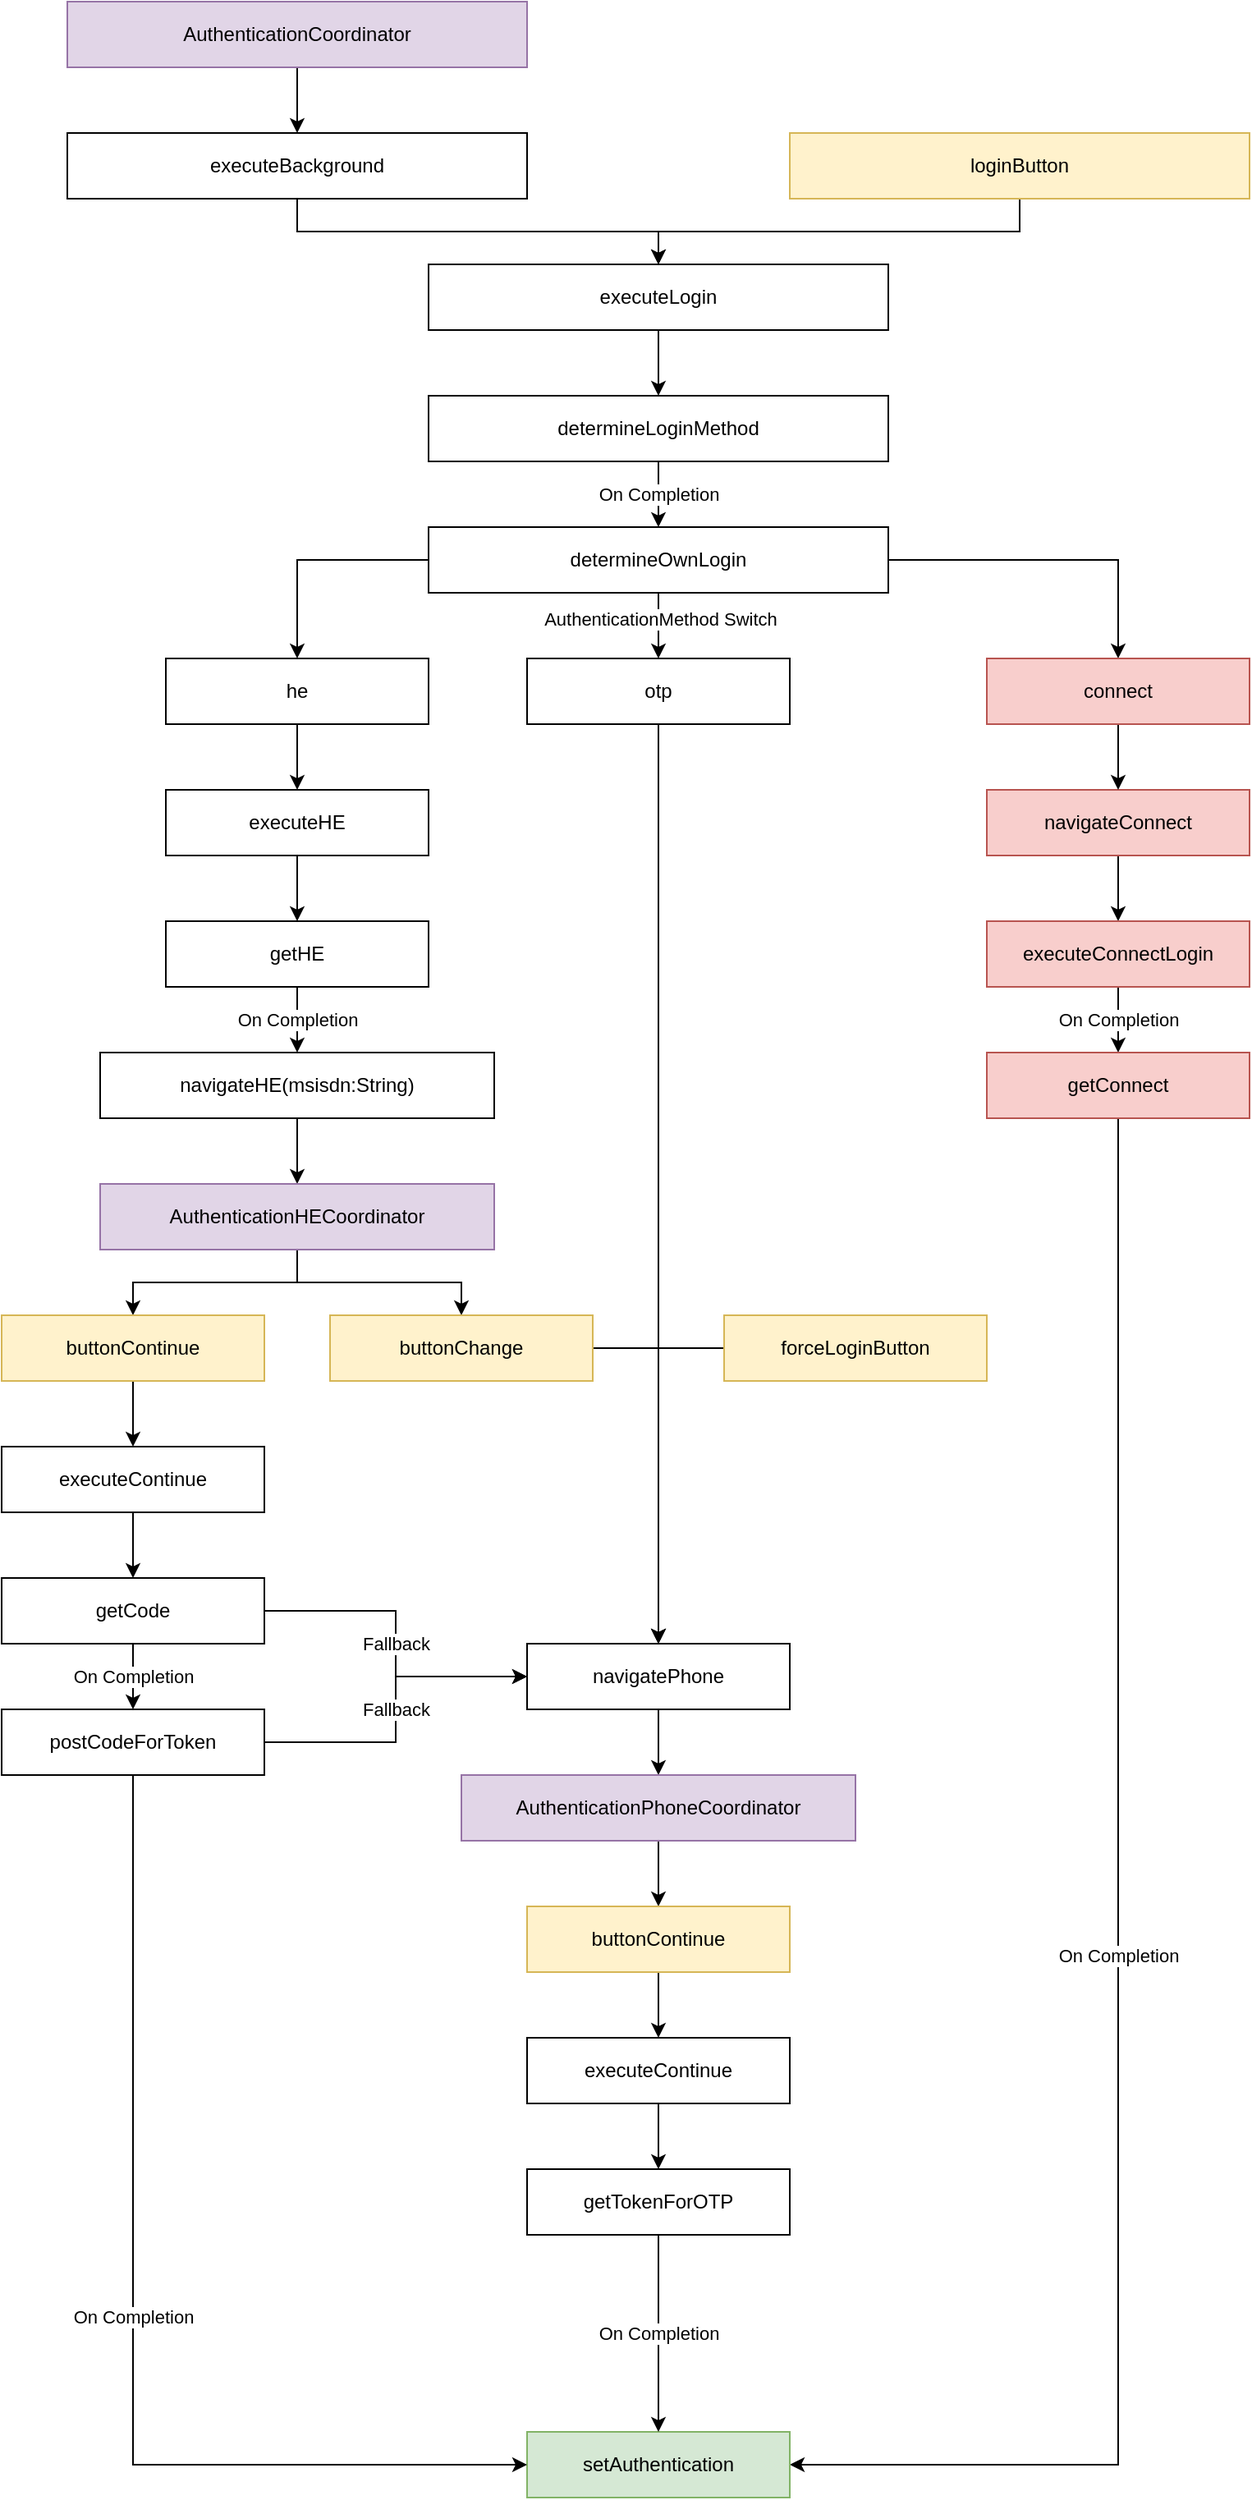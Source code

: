 <mxfile version="21.6.1" type="github">
  <diagram name="Page-1" id="DjaxHwDUr4pckMfMvKmT">
    <mxGraphModel dx="1434" dy="771" grid="1" gridSize="10" guides="1" tooltips="1" connect="1" arrows="1" fold="1" page="1" pageScale="1" pageWidth="827" pageHeight="1169" math="0" shadow="0">
      <root>
        <mxCell id="0" />
        <mxCell id="1" parent="0" />
        <mxCell id="yMz5hPpZdlbzewgeg3ee-5" value="" style="edgeStyle=orthogonalEdgeStyle;rounded=0;orthogonalLoop=1;jettySize=auto;html=1;" edge="1" parent="1" source="yMz5hPpZdlbzewgeg3ee-1" target="yMz5hPpZdlbzewgeg3ee-2">
          <mxGeometry relative="1" as="geometry" />
        </mxCell>
        <mxCell id="yMz5hPpZdlbzewgeg3ee-1" value="AuthenticationCoordinator" style="rounded=0;whiteSpace=wrap;html=1;fillColor=#e1d5e7;strokeColor=#9673a6;" vertex="1" parent="1">
          <mxGeometry x="40" y="40" width="280" height="40" as="geometry" />
        </mxCell>
        <mxCell id="yMz5hPpZdlbzewgeg3ee-13" style="edgeStyle=orthogonalEdgeStyle;rounded=0;orthogonalLoop=1;jettySize=auto;html=1;entryX=0.5;entryY=0;entryDx=0;entryDy=0;" edge="1" parent="1" source="yMz5hPpZdlbzewgeg3ee-2" target="yMz5hPpZdlbzewgeg3ee-9">
          <mxGeometry relative="1" as="geometry" />
        </mxCell>
        <mxCell id="yMz5hPpZdlbzewgeg3ee-2" value="executeBackground" style="rounded=0;whiteSpace=wrap;html=1;" vertex="1" parent="1">
          <mxGeometry x="40" y="120" width="280" height="40" as="geometry" />
        </mxCell>
        <mxCell id="yMz5hPpZdlbzewgeg3ee-15" value="" style="edgeStyle=orthogonalEdgeStyle;rounded=0;orthogonalLoop=1;jettySize=auto;html=1;" edge="1" parent="1" source="yMz5hPpZdlbzewgeg3ee-9" target="yMz5hPpZdlbzewgeg3ee-14">
          <mxGeometry relative="1" as="geometry" />
        </mxCell>
        <mxCell id="yMz5hPpZdlbzewgeg3ee-9" value="executeLogin" style="rounded=0;whiteSpace=wrap;html=1;" vertex="1" parent="1">
          <mxGeometry x="260" y="200" width="280" height="40" as="geometry" />
        </mxCell>
        <mxCell id="yMz5hPpZdlbzewgeg3ee-12" value="" style="edgeStyle=orthogonalEdgeStyle;rounded=0;orthogonalLoop=1;jettySize=auto;html=1;" edge="1" parent="1" source="yMz5hPpZdlbzewgeg3ee-11" target="yMz5hPpZdlbzewgeg3ee-9">
          <mxGeometry relative="1" as="geometry" />
        </mxCell>
        <mxCell id="yMz5hPpZdlbzewgeg3ee-11" value="loginButton" style="rounded=0;whiteSpace=wrap;html=1;fillColor=#fff2cc;strokeColor=#d6b656;" vertex="1" parent="1">
          <mxGeometry x="480" y="120" width="280" height="40" as="geometry" />
        </mxCell>
        <mxCell id="yMz5hPpZdlbzewgeg3ee-20" value="On Completion" style="edgeStyle=orthogonalEdgeStyle;rounded=0;orthogonalLoop=1;jettySize=auto;html=1;" edge="1" parent="1" source="yMz5hPpZdlbzewgeg3ee-14" target="yMz5hPpZdlbzewgeg3ee-16">
          <mxGeometry relative="1" as="geometry" />
        </mxCell>
        <mxCell id="yMz5hPpZdlbzewgeg3ee-14" value="determineLoginMethod" style="rounded=0;whiteSpace=wrap;html=1;" vertex="1" parent="1">
          <mxGeometry x="260" y="280" width="280" height="40" as="geometry" />
        </mxCell>
        <mxCell id="yMz5hPpZdlbzewgeg3ee-23" value="" style="edgeStyle=orthogonalEdgeStyle;rounded=0;orthogonalLoop=1;jettySize=auto;html=1;" edge="1" parent="1" source="yMz5hPpZdlbzewgeg3ee-16" target="yMz5hPpZdlbzewgeg3ee-19">
          <mxGeometry relative="1" as="geometry" />
        </mxCell>
        <mxCell id="yMz5hPpZdlbzewgeg3ee-49" value="AuthenticationMethod Switch" style="edgeLabel;html=1;align=center;verticalAlign=middle;resizable=0;points=[];" vertex="1" connectable="0" parent="yMz5hPpZdlbzewgeg3ee-23">
          <mxGeometry x="-0.2" y="1" relative="1" as="geometry">
            <mxPoint as="offset" />
          </mxGeometry>
        </mxCell>
        <mxCell id="yMz5hPpZdlbzewgeg3ee-52" style="edgeStyle=orthogonalEdgeStyle;rounded=0;orthogonalLoop=1;jettySize=auto;html=1;entryX=0.5;entryY=0;entryDx=0;entryDy=0;exitX=1;exitY=0.5;exitDx=0;exitDy=0;" edge="1" parent="1" source="yMz5hPpZdlbzewgeg3ee-16" target="yMz5hPpZdlbzewgeg3ee-46">
          <mxGeometry relative="1" as="geometry" />
        </mxCell>
        <mxCell id="yMz5hPpZdlbzewgeg3ee-53" style="edgeStyle=orthogonalEdgeStyle;rounded=0;orthogonalLoop=1;jettySize=auto;html=1;entryX=0.5;entryY=0;entryDx=0;entryDy=0;exitX=0;exitY=0.5;exitDx=0;exitDy=0;" edge="1" parent="1" source="yMz5hPpZdlbzewgeg3ee-16" target="yMz5hPpZdlbzewgeg3ee-45">
          <mxGeometry relative="1" as="geometry" />
        </mxCell>
        <mxCell id="yMz5hPpZdlbzewgeg3ee-16" value="determineOwnLogin" style="rounded=0;whiteSpace=wrap;html=1;" vertex="1" parent="1">
          <mxGeometry x="260" y="360" width="280" height="40" as="geometry" />
        </mxCell>
        <mxCell id="yMz5hPpZdlbzewgeg3ee-42" value="" style="edgeStyle=orthogonalEdgeStyle;rounded=0;orthogonalLoop=1;jettySize=auto;html=1;" edge="1" parent="1" source="yMz5hPpZdlbzewgeg3ee-18" target="yMz5hPpZdlbzewgeg3ee-41">
          <mxGeometry relative="1" as="geometry" />
        </mxCell>
        <mxCell id="yMz5hPpZdlbzewgeg3ee-18" value="executeHE" style="rounded=0;whiteSpace=wrap;html=1;" vertex="1" parent="1">
          <mxGeometry x="100" y="520" width="160" height="40" as="geometry" />
        </mxCell>
        <mxCell id="yMz5hPpZdlbzewgeg3ee-34" style="edgeStyle=orthogonalEdgeStyle;rounded=0;orthogonalLoop=1;jettySize=auto;html=1;entryX=0.5;entryY=0;entryDx=0;entryDy=0;" edge="1" parent="1" source="yMz5hPpZdlbzewgeg3ee-21" target="yMz5hPpZdlbzewgeg3ee-33">
          <mxGeometry relative="1" as="geometry" />
        </mxCell>
        <mxCell id="yMz5hPpZdlbzewgeg3ee-21" value="navigateConnect" style="rounded=0;whiteSpace=wrap;html=1;fillColor=#f8cecc;strokeColor=#b85450;" vertex="1" parent="1">
          <mxGeometry x="600" y="520" width="160" height="40" as="geometry" />
        </mxCell>
        <mxCell id="yMz5hPpZdlbzewgeg3ee-76" style="edgeStyle=orthogonalEdgeStyle;rounded=0;orthogonalLoop=1;jettySize=auto;html=1;entryX=0.5;entryY=0;entryDx=0;entryDy=0;" edge="1" parent="1" source="yMz5hPpZdlbzewgeg3ee-19" target="yMz5hPpZdlbzewgeg3ee-62">
          <mxGeometry relative="1" as="geometry" />
        </mxCell>
        <mxCell id="yMz5hPpZdlbzewgeg3ee-19" value="otp" style="rounded=0;whiteSpace=wrap;html=1;" vertex="1" parent="1">
          <mxGeometry x="320" y="440" width="160" height="40" as="geometry" />
        </mxCell>
        <mxCell id="yMz5hPpZdlbzewgeg3ee-47" value="On Completion" style="edgeStyle=orthogonalEdgeStyle;rounded=0;orthogonalLoop=1;jettySize=auto;html=1;" edge="1" parent="1" source="yMz5hPpZdlbzewgeg3ee-33" target="yMz5hPpZdlbzewgeg3ee-36">
          <mxGeometry relative="1" as="geometry" />
        </mxCell>
        <mxCell id="yMz5hPpZdlbzewgeg3ee-33" value="executeConnectLogin" style="rounded=0;whiteSpace=wrap;html=1;fillColor=#f8cecc;strokeColor=#b85450;" vertex="1" parent="1">
          <mxGeometry x="600" y="600" width="160" height="40" as="geometry" />
        </mxCell>
        <mxCell id="yMz5hPpZdlbzewgeg3ee-40" value="On Completion" style="edgeStyle=orthogonalEdgeStyle;rounded=0;orthogonalLoop=1;jettySize=auto;html=1;exitX=0.5;exitY=1;exitDx=0;exitDy=0;entryX=1;entryY=0.5;entryDx=0;entryDy=0;" edge="1" parent="1" source="yMz5hPpZdlbzewgeg3ee-36" target="yMz5hPpZdlbzewgeg3ee-39">
          <mxGeometry relative="1" as="geometry">
            <mxPoint x="610" y="1550" as="targetPoint" />
            <Array as="points">
              <mxPoint x="680" y="1540" />
            </Array>
          </mxGeometry>
        </mxCell>
        <mxCell id="yMz5hPpZdlbzewgeg3ee-36" value="getConnect" style="rounded=0;whiteSpace=wrap;html=1;fillColor=#f8cecc;strokeColor=#b85450;" vertex="1" parent="1">
          <mxGeometry x="600" y="680" width="160" height="40" as="geometry" />
        </mxCell>
        <mxCell id="yMz5hPpZdlbzewgeg3ee-39" value="setAuthentication" style="rounded=0;whiteSpace=wrap;html=1;fillColor=#d5e8d4;strokeColor=#82b366;" vertex="1" parent="1">
          <mxGeometry x="320" y="1520" width="160" height="40" as="geometry" />
        </mxCell>
        <mxCell id="yMz5hPpZdlbzewgeg3ee-44" value="On Completion" style="edgeStyle=orthogonalEdgeStyle;rounded=0;orthogonalLoop=1;jettySize=auto;html=1;" edge="1" parent="1" source="yMz5hPpZdlbzewgeg3ee-41" target="yMz5hPpZdlbzewgeg3ee-43">
          <mxGeometry relative="1" as="geometry" />
        </mxCell>
        <mxCell id="yMz5hPpZdlbzewgeg3ee-41" value="getHE" style="rounded=0;whiteSpace=wrap;html=1;" vertex="1" parent="1">
          <mxGeometry x="100" y="600" width="160" height="40" as="geometry" />
        </mxCell>
        <mxCell id="yMz5hPpZdlbzewgeg3ee-55" value="" style="edgeStyle=orthogonalEdgeStyle;rounded=0;orthogonalLoop=1;jettySize=auto;html=1;" edge="1" parent="1" source="yMz5hPpZdlbzewgeg3ee-43" target="yMz5hPpZdlbzewgeg3ee-54">
          <mxGeometry relative="1" as="geometry" />
        </mxCell>
        <mxCell id="yMz5hPpZdlbzewgeg3ee-43" value="navigateHE(msisdn:String)" style="rounded=0;whiteSpace=wrap;html=1;" vertex="1" parent="1">
          <mxGeometry x="60" y="680" width="240" height="40" as="geometry" />
        </mxCell>
        <mxCell id="yMz5hPpZdlbzewgeg3ee-61" value="" style="edgeStyle=orthogonalEdgeStyle;rounded=0;orthogonalLoop=1;jettySize=auto;html=1;" edge="1" parent="1" source="yMz5hPpZdlbzewgeg3ee-45" target="yMz5hPpZdlbzewgeg3ee-18">
          <mxGeometry relative="1" as="geometry" />
        </mxCell>
        <mxCell id="yMz5hPpZdlbzewgeg3ee-45" value="he" style="rounded=0;whiteSpace=wrap;html=1;" vertex="1" parent="1">
          <mxGeometry x="100" y="440" width="160" height="40" as="geometry" />
        </mxCell>
        <mxCell id="yMz5hPpZdlbzewgeg3ee-48" value="" style="edgeStyle=orthogonalEdgeStyle;rounded=0;orthogonalLoop=1;jettySize=auto;html=1;" edge="1" parent="1" source="yMz5hPpZdlbzewgeg3ee-46" target="yMz5hPpZdlbzewgeg3ee-21">
          <mxGeometry relative="1" as="geometry" />
        </mxCell>
        <mxCell id="yMz5hPpZdlbzewgeg3ee-46" value="connect" style="rounded=0;whiteSpace=wrap;html=1;fillColor=#f8cecc;strokeColor=#b85450;" vertex="1" parent="1">
          <mxGeometry x="600" y="440" width="160" height="40" as="geometry" />
        </mxCell>
        <mxCell id="yMz5hPpZdlbzewgeg3ee-59" style="edgeStyle=orthogonalEdgeStyle;rounded=0;orthogonalLoop=1;jettySize=auto;html=1;entryX=0.5;entryY=0;entryDx=0;entryDy=0;" edge="1" parent="1" source="yMz5hPpZdlbzewgeg3ee-54" target="yMz5hPpZdlbzewgeg3ee-56">
          <mxGeometry relative="1" as="geometry" />
        </mxCell>
        <mxCell id="yMz5hPpZdlbzewgeg3ee-60" style="edgeStyle=orthogonalEdgeStyle;rounded=0;orthogonalLoop=1;jettySize=auto;html=1;" edge="1" parent="1" source="yMz5hPpZdlbzewgeg3ee-54" target="yMz5hPpZdlbzewgeg3ee-58">
          <mxGeometry relative="1" as="geometry" />
        </mxCell>
        <mxCell id="yMz5hPpZdlbzewgeg3ee-54" value="AuthenticationHECoordinator" style="rounded=0;whiteSpace=wrap;html=1;fillColor=#e1d5e7;strokeColor=#9673a6;" vertex="1" parent="1">
          <mxGeometry x="60" y="760" width="240" height="40" as="geometry" />
        </mxCell>
        <mxCell id="yMz5hPpZdlbzewgeg3ee-73" style="edgeStyle=orthogonalEdgeStyle;rounded=0;orthogonalLoop=1;jettySize=auto;html=1;exitX=1;exitY=0.5;exitDx=0;exitDy=0;entryX=0.5;entryY=0;entryDx=0;entryDy=0;" edge="1" parent="1" source="yMz5hPpZdlbzewgeg3ee-56" target="yMz5hPpZdlbzewgeg3ee-62">
          <mxGeometry relative="1" as="geometry">
            <mxPoint x="450" y="1000" as="targetPoint" />
          </mxGeometry>
        </mxCell>
        <mxCell id="yMz5hPpZdlbzewgeg3ee-56" value="buttonChange" style="rounded=0;whiteSpace=wrap;html=1;fillColor=#fff2cc;strokeColor=#d6b656;" vertex="1" parent="1">
          <mxGeometry x="200" y="840" width="160" height="40" as="geometry" />
        </mxCell>
        <mxCell id="yMz5hPpZdlbzewgeg3ee-65" value="" style="edgeStyle=orthogonalEdgeStyle;rounded=0;orthogonalLoop=1;jettySize=auto;html=1;" edge="1" parent="1" source="yMz5hPpZdlbzewgeg3ee-58" target="yMz5hPpZdlbzewgeg3ee-64">
          <mxGeometry relative="1" as="geometry" />
        </mxCell>
        <mxCell id="yMz5hPpZdlbzewgeg3ee-58" value="buttonContinue" style="rounded=0;whiteSpace=wrap;html=1;fillColor=#fff2cc;strokeColor=#d6b656;" vertex="1" parent="1">
          <mxGeometry y="840" width="160" height="40" as="geometry" />
        </mxCell>
        <mxCell id="yMz5hPpZdlbzewgeg3ee-67" value="" style="edgeStyle=orthogonalEdgeStyle;rounded=0;orthogonalLoop=1;jettySize=auto;html=1;" edge="1" parent="1" source="yMz5hPpZdlbzewgeg3ee-62" target="yMz5hPpZdlbzewgeg3ee-66">
          <mxGeometry relative="1" as="geometry" />
        </mxCell>
        <mxCell id="yMz5hPpZdlbzewgeg3ee-62" value="navigatePhone" style="rounded=0;whiteSpace=wrap;html=1;" vertex="1" parent="1">
          <mxGeometry x="320" y="1040" width="160" height="40" as="geometry" />
        </mxCell>
        <mxCell id="yMz5hPpZdlbzewgeg3ee-69" value="" style="edgeStyle=orthogonalEdgeStyle;rounded=0;orthogonalLoop=1;jettySize=auto;html=1;" edge="1" parent="1" source="yMz5hPpZdlbzewgeg3ee-64" target="yMz5hPpZdlbzewgeg3ee-68">
          <mxGeometry relative="1" as="geometry" />
        </mxCell>
        <mxCell id="yMz5hPpZdlbzewgeg3ee-64" value="executeContinue" style="rounded=0;whiteSpace=wrap;html=1;" vertex="1" parent="1">
          <mxGeometry y="920" width="160" height="40" as="geometry" />
        </mxCell>
        <mxCell id="yMz5hPpZdlbzewgeg3ee-81" style="edgeStyle=orthogonalEdgeStyle;rounded=0;orthogonalLoop=1;jettySize=auto;html=1;entryX=0.5;entryY=0;entryDx=0;entryDy=0;" edge="1" parent="1" source="yMz5hPpZdlbzewgeg3ee-66" target="yMz5hPpZdlbzewgeg3ee-80">
          <mxGeometry relative="1" as="geometry" />
        </mxCell>
        <mxCell id="yMz5hPpZdlbzewgeg3ee-66" value="AuthenticationPhoneCoordinator" style="rounded=0;whiteSpace=wrap;html=1;fillColor=#e1d5e7;strokeColor=#9673a6;" vertex="1" parent="1">
          <mxGeometry x="280" y="1120" width="240" height="40" as="geometry" />
        </mxCell>
        <mxCell id="yMz5hPpZdlbzewgeg3ee-70" value="Fallback" style="edgeStyle=orthogonalEdgeStyle;rounded=0;orthogonalLoop=1;jettySize=auto;html=1;entryX=0;entryY=0.5;entryDx=0;entryDy=0;" edge="1" parent="1" source="yMz5hPpZdlbzewgeg3ee-68" target="yMz5hPpZdlbzewgeg3ee-62">
          <mxGeometry relative="1" as="geometry" />
        </mxCell>
        <mxCell id="yMz5hPpZdlbzewgeg3ee-74" value="On Completion" style="edgeStyle=orthogonalEdgeStyle;rounded=0;orthogonalLoop=1;jettySize=auto;html=1;" edge="1" parent="1" source="yMz5hPpZdlbzewgeg3ee-68" target="yMz5hPpZdlbzewgeg3ee-71">
          <mxGeometry relative="1" as="geometry" />
        </mxCell>
        <mxCell id="yMz5hPpZdlbzewgeg3ee-68" value="getCode" style="rounded=0;whiteSpace=wrap;html=1;" vertex="1" parent="1">
          <mxGeometry y="1000" width="160" height="40" as="geometry" />
        </mxCell>
        <mxCell id="yMz5hPpZdlbzewgeg3ee-72" value="Fallback" style="edgeStyle=orthogonalEdgeStyle;rounded=0;orthogonalLoop=1;jettySize=auto;html=1;entryX=0;entryY=0.5;entryDx=0;entryDy=0;" edge="1" parent="1" source="yMz5hPpZdlbzewgeg3ee-71" target="yMz5hPpZdlbzewgeg3ee-62">
          <mxGeometry relative="1" as="geometry" />
        </mxCell>
        <mxCell id="yMz5hPpZdlbzewgeg3ee-75" value="On Completion" style="edgeStyle=orthogonalEdgeStyle;rounded=0;orthogonalLoop=1;jettySize=auto;html=1;entryX=0;entryY=0.5;entryDx=0;entryDy=0;" edge="1" parent="1" source="yMz5hPpZdlbzewgeg3ee-71" target="yMz5hPpZdlbzewgeg3ee-39">
          <mxGeometry relative="1" as="geometry">
            <mxPoint x="270" y="1530" as="targetPoint" />
            <Array as="points">
              <mxPoint x="80" y="1540" />
            </Array>
          </mxGeometry>
        </mxCell>
        <mxCell id="yMz5hPpZdlbzewgeg3ee-71" value="postCodeForToken" style="rounded=0;whiteSpace=wrap;html=1;" vertex="1" parent="1">
          <mxGeometry y="1080" width="160" height="40" as="geometry" />
        </mxCell>
        <mxCell id="yMz5hPpZdlbzewgeg3ee-78" style="edgeStyle=orthogonalEdgeStyle;rounded=0;orthogonalLoop=1;jettySize=auto;html=1;entryX=0.5;entryY=0;entryDx=0;entryDy=0;exitX=0;exitY=0.5;exitDx=0;exitDy=0;" edge="1" parent="1" source="yMz5hPpZdlbzewgeg3ee-77" target="yMz5hPpZdlbzewgeg3ee-62">
          <mxGeometry relative="1" as="geometry" />
        </mxCell>
        <mxCell id="yMz5hPpZdlbzewgeg3ee-77" value="forceLoginButton" style="rounded=0;whiteSpace=wrap;html=1;fillColor=#fff2cc;strokeColor=#d6b656;" vertex="1" parent="1">
          <mxGeometry x="440" y="840" width="160" height="40" as="geometry" />
        </mxCell>
        <mxCell id="yMz5hPpZdlbzewgeg3ee-85" value="" style="edgeStyle=orthogonalEdgeStyle;rounded=0;orthogonalLoop=1;jettySize=auto;html=1;" edge="1" parent="1" source="yMz5hPpZdlbzewgeg3ee-80" target="yMz5hPpZdlbzewgeg3ee-83">
          <mxGeometry relative="1" as="geometry" />
        </mxCell>
        <mxCell id="yMz5hPpZdlbzewgeg3ee-80" value="buttonContinue" style="rounded=0;whiteSpace=wrap;html=1;fillColor=#fff2cc;strokeColor=#d6b656;" vertex="1" parent="1">
          <mxGeometry x="320" y="1200" width="160" height="40" as="geometry" />
        </mxCell>
        <mxCell id="yMz5hPpZdlbzewgeg3ee-88" value="" style="edgeStyle=orthogonalEdgeStyle;rounded=0;orthogonalLoop=1;jettySize=auto;html=1;" edge="1" parent="1" source="yMz5hPpZdlbzewgeg3ee-83" target="yMz5hPpZdlbzewgeg3ee-87">
          <mxGeometry relative="1" as="geometry" />
        </mxCell>
        <mxCell id="yMz5hPpZdlbzewgeg3ee-83" value="executeContinue" style="rounded=0;whiteSpace=wrap;html=1;" vertex="1" parent="1">
          <mxGeometry x="320" y="1280" width="160" height="40" as="geometry" />
        </mxCell>
        <mxCell id="yMz5hPpZdlbzewgeg3ee-89" value="On Completion" style="edgeStyle=orthogonalEdgeStyle;rounded=0;orthogonalLoop=1;jettySize=auto;html=1;entryX=0.5;entryY=0;entryDx=0;entryDy=0;" edge="1" parent="1" source="yMz5hPpZdlbzewgeg3ee-87" target="yMz5hPpZdlbzewgeg3ee-39">
          <mxGeometry relative="1" as="geometry" />
        </mxCell>
        <mxCell id="yMz5hPpZdlbzewgeg3ee-87" value="getTokenForOTP" style="rounded=0;whiteSpace=wrap;html=1;" vertex="1" parent="1">
          <mxGeometry x="320" y="1360" width="160" height="40" as="geometry" />
        </mxCell>
      </root>
    </mxGraphModel>
  </diagram>
</mxfile>
